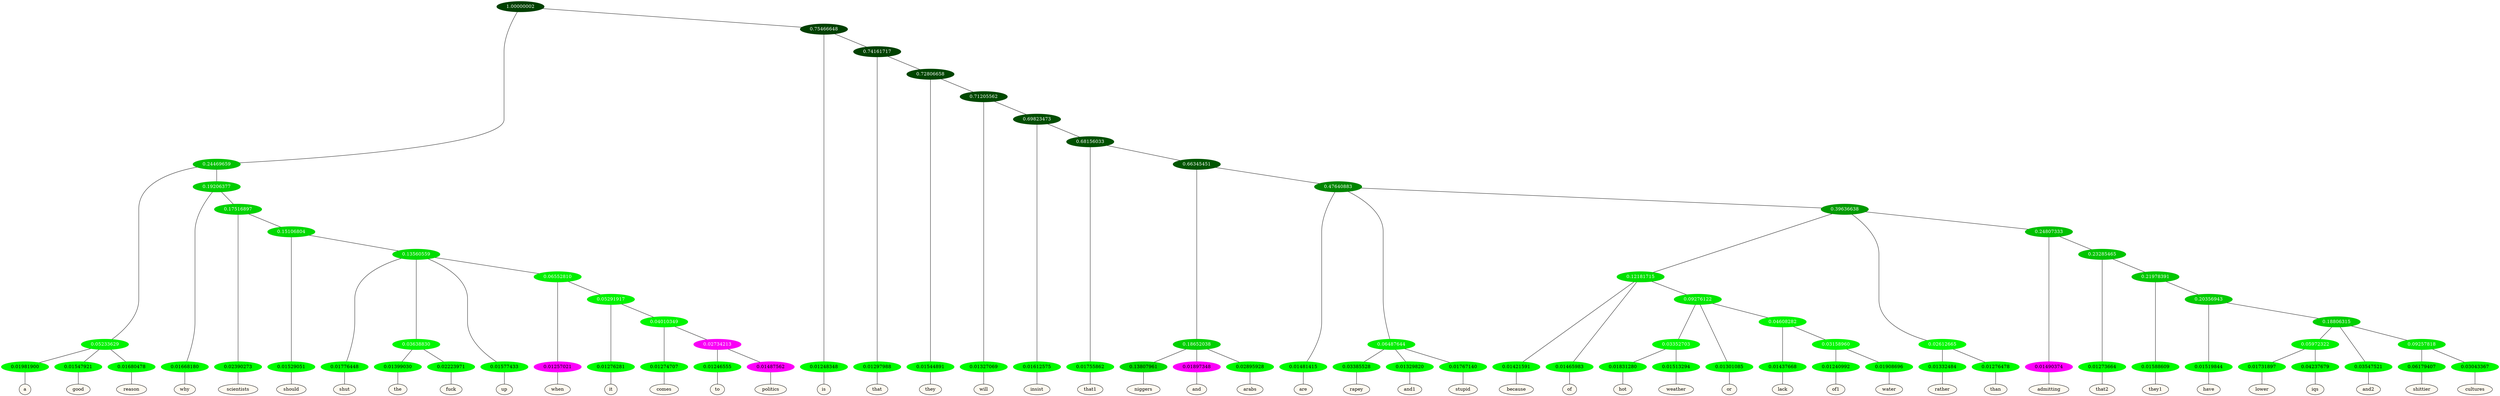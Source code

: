 graph {
	node [format=png height=0.15 nodesep=0.001 ordering=out overlap=prism overlap_scaling=0.01 ranksep=0.001 ratio=0.2 style=filled width=0.15]
	{
		rank=same
		a_w_7 [label=a color=black fillcolor=floralwhite style="filled,solid"]
		a_w_8 [label=good color=black fillcolor=floralwhite style="filled,solid"]
		a_w_9 [label=reason color=black fillcolor=floralwhite style="filled,solid"]
		a_w_10 [label=why color=black fillcolor=floralwhite style="filled,solid"]
		a_w_14 [label=scientists color=black fillcolor=floralwhite style="filled,solid"]
		a_w_18 [label=should color=black fillcolor=floralwhite style="filled,solid"]
		a_w_22 [label=shut color=black fillcolor=floralwhite style="filled,solid"]
		a_w_28 [label=the color=black fillcolor=floralwhite style="filled,solid"]
		a_w_29 [label=fuck color=black fillcolor=floralwhite style="filled,solid"]
		a_w_24 [label=up color=black fillcolor=floralwhite style="filled,solid"]
		a_w_30 [label=when color=black fillcolor=floralwhite style="filled,solid"]
		a_w_34 [label=it color=black fillcolor=floralwhite style="filled,solid"]
		a_w_38 [label=comes color=black fillcolor=floralwhite style="filled,solid"]
		a_w_46 [label=to color=black fillcolor=floralwhite style="filled,solid"]
		a_w_47 [label=politics color=black fillcolor=floralwhite style="filled,solid"]
		a_w_5 [label=is color=black fillcolor=floralwhite style="filled,solid"]
		a_w_12 [label=that color=black fillcolor=floralwhite style="filled,solid"]
		a_w_16 [label=they color=black fillcolor=floralwhite style="filled,solid"]
		a_w_20 [label=will color=black fillcolor=floralwhite style="filled,solid"]
		a_w_26 [label=insist color=black fillcolor=floralwhite style="filled,solid"]
		a_w_32 [label=that1 color=black fillcolor=floralwhite style="filled,solid"]
		a_w_40 [label=niggers color=black fillcolor=floralwhite style="filled,solid"]
		a_w_41 [label=and color=black fillcolor=floralwhite style="filled,solid"]
		a_w_42 [label=arabs color=black fillcolor=floralwhite style="filled,solid"]
		a_w_43 [label=are color=black fillcolor=floralwhite style="filled,solid"]
		a_w_48 [label=rapey color=black fillcolor=floralwhite style="filled,solid"]
		a_w_49 [label=and1 color=black fillcolor=floralwhite style="filled,solid"]
		a_w_50 [label=stupid color=black fillcolor=floralwhite style="filled,solid"]
		a_w_54 [label=because color=black fillcolor=floralwhite style="filled,solid"]
		a_w_55 [label=of color=black fillcolor=floralwhite style="filled,solid"]
		a_w_66 [label=hot color=black fillcolor=floralwhite style="filled,solid"]
		a_w_67 [label=weather color=black fillcolor=floralwhite style="filled,solid"]
		a_w_62 [label=or color=black fillcolor=floralwhite style="filled,solid"]
		a_w_68 [label=lack color=black fillcolor=floralwhite style="filled,solid"]
		a_w_72 [label=of1 color=black fillcolor=floralwhite style="filled,solid"]
		a_w_73 [label=water color=black fillcolor=floralwhite style="filled,solid"]
		a_w_57 [label=rather color=black fillcolor=floralwhite style="filled,solid"]
		a_w_58 [label=than color=black fillcolor=floralwhite style="filled,solid"]
		a_w_59 [label=admitting color=black fillcolor=floralwhite style="filled,solid"]
		a_w_64 [label=that2 color=black fillcolor=floralwhite style="filled,solid"]
		a_w_70 [label=they1 color=black fillcolor=floralwhite style="filled,solid"]
		a_w_74 [label=have color=black fillcolor=floralwhite style="filled,solid"]
		a_w_79 [label=lower color=black fillcolor=floralwhite style="filled,solid"]
		a_w_80 [label=iqs color=black fillcolor=floralwhite style="filled,solid"]
		a_w_77 [label=and2 color=black fillcolor=floralwhite style="filled,solid"]
		a_w_81 [label=shittier color=black fillcolor=floralwhite style="filled,solid"]
		a_w_82 [label=cultures color=black fillcolor=floralwhite style="filled,solid"]
	}
	a_n_7 -- a_w_7
	a_n_8 -- a_w_8
	a_n_9 -- a_w_9
	a_n_10 -- a_w_10
	a_n_14 -- a_w_14
	a_n_18 -- a_w_18
	a_n_22 -- a_w_22
	a_n_28 -- a_w_28
	a_n_29 -- a_w_29
	a_n_24 -- a_w_24
	a_n_30 -- a_w_30
	a_n_34 -- a_w_34
	a_n_38 -- a_w_38
	a_n_46 -- a_w_46
	a_n_47 -- a_w_47
	a_n_5 -- a_w_5
	a_n_12 -- a_w_12
	a_n_16 -- a_w_16
	a_n_20 -- a_w_20
	a_n_26 -- a_w_26
	a_n_32 -- a_w_32
	a_n_40 -- a_w_40
	a_n_41 -- a_w_41
	a_n_42 -- a_w_42
	a_n_43 -- a_w_43
	a_n_48 -- a_w_48
	a_n_49 -- a_w_49
	a_n_50 -- a_w_50
	a_n_54 -- a_w_54
	a_n_55 -- a_w_55
	a_n_66 -- a_w_66
	a_n_67 -- a_w_67
	a_n_62 -- a_w_62
	a_n_68 -- a_w_68
	a_n_72 -- a_w_72
	a_n_73 -- a_w_73
	a_n_57 -- a_w_57
	a_n_58 -- a_w_58
	a_n_59 -- a_w_59
	a_n_64 -- a_w_64
	a_n_70 -- a_w_70
	a_n_74 -- a_w_74
	a_n_79 -- a_w_79
	a_n_80 -- a_w_80
	a_n_77 -- a_w_77
	a_n_81 -- a_w_81
	a_n_82 -- a_w_82
	{
		rank=same
		a_n_7 [label=0.01981900 color="0.334 1.000 0.980" fontcolor=black]
		a_n_8 [label=0.01547921 color="0.334 1.000 0.985" fontcolor=black]
		a_n_9 [label=0.01680478 color="0.334 1.000 0.983" fontcolor=black]
		a_n_10 [label=0.01668180 color="0.334 1.000 0.983" fontcolor=black]
		a_n_14 [label=0.02390273 color="0.334 1.000 0.976" fontcolor=black]
		a_n_18 [label=0.01529051 color="0.334 1.000 0.985" fontcolor=black]
		a_n_22 [label=0.01776448 color="0.334 1.000 0.982" fontcolor=black]
		a_n_28 [label=0.01399030 color="0.334 1.000 0.986" fontcolor=black]
		a_n_29 [label=0.02223971 color="0.334 1.000 0.978" fontcolor=black]
		a_n_24 [label=0.01577433 color="0.334 1.000 0.984" fontcolor=black]
		a_n_30 [label=0.01257021 color="0.835 1.000 0.987" fontcolor=black]
		a_n_34 [label=0.01276281 color="0.334 1.000 0.987" fontcolor=black]
		a_n_38 [label=0.01274707 color="0.334 1.000 0.987" fontcolor=black]
		a_n_46 [label=0.01246555 color="0.334 1.000 0.988" fontcolor=black]
		a_n_47 [label=0.01487562 color="0.835 1.000 0.985" fontcolor=black]
		a_n_5 [label=0.01248348 color="0.334 1.000 0.988" fontcolor=black]
		a_n_12 [label=0.01297988 color="0.334 1.000 0.987" fontcolor=black]
		a_n_16 [label=0.01544891 color="0.334 1.000 0.985" fontcolor=black]
		a_n_20 [label=0.01327069 color="0.334 1.000 0.987" fontcolor=black]
		a_n_26 [label=0.01612575 color="0.334 1.000 0.984" fontcolor=black]
		a_n_32 [label=0.01755862 color="0.334 1.000 0.982" fontcolor=black]
		a_n_40 [label=0.13807961 color="0.334 1.000 0.862" fontcolor=black]
		a_n_41 [label=0.01897348 color="0.835 1.000 0.981" fontcolor=black]
		a_n_42 [label=0.02895928 color="0.334 1.000 0.971" fontcolor=black]
		a_n_43 [label=0.01481415 color="0.334 1.000 0.985" fontcolor=black]
		a_n_48 [label=0.03385528 color="0.334 1.000 0.966" fontcolor=black]
		a_n_49 [label=0.01329820 color="0.334 1.000 0.987" fontcolor=black]
		a_n_50 [label=0.01767140 color="0.334 1.000 0.982" fontcolor=black]
		a_n_54 [label=0.01421591 color="0.334 1.000 0.986" fontcolor=black]
		a_n_55 [label=0.01465983 color="0.334 1.000 0.985" fontcolor=black]
		a_n_66 [label=0.01831280 color="0.334 1.000 0.982" fontcolor=black]
		a_n_67 [label=0.01513294 color="0.334 1.000 0.985" fontcolor=black]
		a_n_62 [label=0.01301085 color="0.334 1.000 0.987" fontcolor=black]
		a_n_68 [label=0.01437668 color="0.334 1.000 0.986" fontcolor=black]
		a_n_72 [label=0.01240992 color="0.334 1.000 0.988" fontcolor=black]
		a_n_73 [label=0.01908696 color="0.334 1.000 0.981" fontcolor=black]
		a_n_57 [label=0.01332484 color="0.334 1.000 0.987" fontcolor=black]
		a_n_58 [label=0.01276478 color="0.334 1.000 0.987" fontcolor=black]
		a_n_59 [label=0.01490374 color="0.835 1.000 0.985" fontcolor=black]
		a_n_64 [label=0.01273664 color="0.334 1.000 0.987" fontcolor=black]
		a_n_70 [label=0.01588609 color="0.334 1.000 0.984" fontcolor=black]
		a_n_74 [label=0.01519844 color="0.334 1.000 0.985" fontcolor=black]
		a_n_79 [label=0.01731897 color="0.334 1.000 0.983" fontcolor=black]
		a_n_80 [label=0.04237679 color="0.334 1.000 0.958" fontcolor=black]
		a_n_77 [label=0.03547521 color="0.334 1.000 0.965" fontcolor=black]
		a_n_81 [label=0.06179407 color="0.334 1.000 0.938" fontcolor=black]
		a_n_82 [label=0.03043367 color="0.334 1.000 0.970" fontcolor=black]
	}
	a_n_0 [label=1.00000002 color="0.334 1.000 0.250" fontcolor=grey99]
	a_n_1 [label=0.24469659 color="0.334 1.000 0.755" fontcolor=grey99]
	a_n_0 -- a_n_1
	a_n_2 [label=0.75466648 color="0.334 1.000 0.250" fontcolor=grey99]
	a_n_0 -- a_n_2
	a_n_3 [label=0.05233629 color="0.334 1.000 0.948" fontcolor=grey99]
	a_n_1 -- a_n_3
	a_n_4 [label=0.19206377 color="0.334 1.000 0.808" fontcolor=grey99]
	a_n_1 -- a_n_4
	a_n_2 -- a_n_5
	a_n_6 [label=0.74161717 color="0.334 1.000 0.258" fontcolor=grey99]
	a_n_2 -- a_n_6
	a_n_3 -- a_n_7
	a_n_3 -- a_n_8
	a_n_3 -- a_n_9
	a_n_4 -- a_n_10
	a_n_11 [label=0.17516897 color="0.334 1.000 0.825" fontcolor=grey99]
	a_n_4 -- a_n_11
	a_n_6 -- a_n_12
	a_n_13 [label=0.72806658 color="0.334 1.000 0.272" fontcolor=grey99]
	a_n_6 -- a_n_13
	a_n_11 -- a_n_14
	a_n_15 [label=0.15106804 color="0.334 1.000 0.849" fontcolor=grey99]
	a_n_11 -- a_n_15
	a_n_13 -- a_n_16
	a_n_17 [label=0.71205562 color="0.334 1.000 0.288" fontcolor=grey99]
	a_n_13 -- a_n_17
	a_n_15 -- a_n_18
	a_n_19 [label=0.13560559 color="0.334 1.000 0.864" fontcolor=grey99]
	a_n_15 -- a_n_19
	a_n_17 -- a_n_20
	a_n_21 [label=0.69823473 color="0.334 1.000 0.302" fontcolor=grey99]
	a_n_17 -- a_n_21
	a_n_19 -- a_n_22
	a_n_23 [label=0.03638830 color="0.334 1.000 0.964" fontcolor=grey99]
	a_n_19 -- a_n_23
	a_n_19 -- a_n_24
	a_n_25 [label=0.06552810 color="0.334 1.000 0.934" fontcolor=grey99]
	a_n_19 -- a_n_25
	a_n_21 -- a_n_26
	a_n_27 [label=0.68156033 color="0.334 1.000 0.318" fontcolor=grey99]
	a_n_21 -- a_n_27
	a_n_23 -- a_n_28
	a_n_23 -- a_n_29
	a_n_25 -- a_n_30
	a_n_31 [label=0.05291917 color="0.334 1.000 0.947" fontcolor=grey99]
	a_n_25 -- a_n_31
	a_n_27 -- a_n_32
	a_n_33 [label=0.66345451 color="0.334 1.000 0.337" fontcolor=grey99]
	a_n_27 -- a_n_33
	a_n_31 -- a_n_34
	a_n_35 [label=0.04010349 color="0.334 1.000 0.960" fontcolor=grey99]
	a_n_31 -- a_n_35
	a_n_36 [label=0.18652038 color="0.334 1.000 0.813" fontcolor=grey99]
	a_n_33 -- a_n_36
	a_n_37 [label=0.47640883 color="0.334 1.000 0.524" fontcolor=grey99]
	a_n_33 -- a_n_37
	a_n_35 -- a_n_38
	a_n_39 [label=0.02734213 color="0.835 1.000 0.973" fontcolor=grey99]
	a_n_35 -- a_n_39
	a_n_36 -- a_n_40
	a_n_36 -- a_n_41
	a_n_36 -- a_n_42
	a_n_37 -- a_n_43
	a_n_44 [label=0.06487644 color="0.334 1.000 0.935" fontcolor=grey99]
	a_n_37 -- a_n_44
	a_n_45 [label=0.39636638 color="0.334 1.000 0.604" fontcolor=grey99]
	a_n_37 -- a_n_45
	a_n_39 -- a_n_46
	a_n_39 -- a_n_47
	a_n_44 -- a_n_48
	a_n_44 -- a_n_49
	a_n_44 -- a_n_50
	a_n_51 [label=0.12181715 color="0.334 1.000 0.878" fontcolor=grey99]
	a_n_45 -- a_n_51
	a_n_52 [label=0.02612665 color="0.334 1.000 0.974" fontcolor=grey99]
	a_n_45 -- a_n_52
	a_n_53 [label=0.24807333 color="0.334 1.000 0.752" fontcolor=grey99]
	a_n_45 -- a_n_53
	a_n_51 -- a_n_54
	a_n_51 -- a_n_55
	a_n_56 [label=0.09276122 color="0.334 1.000 0.907" fontcolor=grey99]
	a_n_51 -- a_n_56
	a_n_52 -- a_n_57
	a_n_52 -- a_n_58
	a_n_53 -- a_n_59
	a_n_60 [label=0.23285465 color="0.334 1.000 0.767" fontcolor=grey99]
	a_n_53 -- a_n_60
	a_n_61 [label=0.03352703 color="0.334 1.000 0.966" fontcolor=grey99]
	a_n_56 -- a_n_61
	a_n_56 -- a_n_62
	a_n_63 [label=0.04608282 color="0.334 1.000 0.954" fontcolor=grey99]
	a_n_56 -- a_n_63
	a_n_60 -- a_n_64
	a_n_65 [label=0.21978391 color="0.334 1.000 0.780" fontcolor=grey99]
	a_n_60 -- a_n_65
	a_n_61 -- a_n_66
	a_n_61 -- a_n_67
	a_n_63 -- a_n_68
	a_n_69 [label=0.03158960 color="0.334 1.000 0.968" fontcolor=grey99]
	a_n_63 -- a_n_69
	a_n_65 -- a_n_70
	a_n_71 [label=0.20356943 color="0.334 1.000 0.796" fontcolor=grey99]
	a_n_65 -- a_n_71
	a_n_69 -- a_n_72
	a_n_69 -- a_n_73
	a_n_71 -- a_n_74
	a_n_75 [label=0.18806315 color="0.334 1.000 0.812" fontcolor=grey99]
	a_n_71 -- a_n_75
	a_n_76 [label=0.05972322 color="0.334 1.000 0.940" fontcolor=grey99]
	a_n_75 -- a_n_76
	a_n_75 -- a_n_77
	a_n_78 [label=0.09257818 color="0.334 1.000 0.907" fontcolor=grey99]
	a_n_75 -- a_n_78
	a_n_76 -- a_n_79
	a_n_76 -- a_n_80
	a_n_78 -- a_n_81
	a_n_78 -- a_n_82
}
